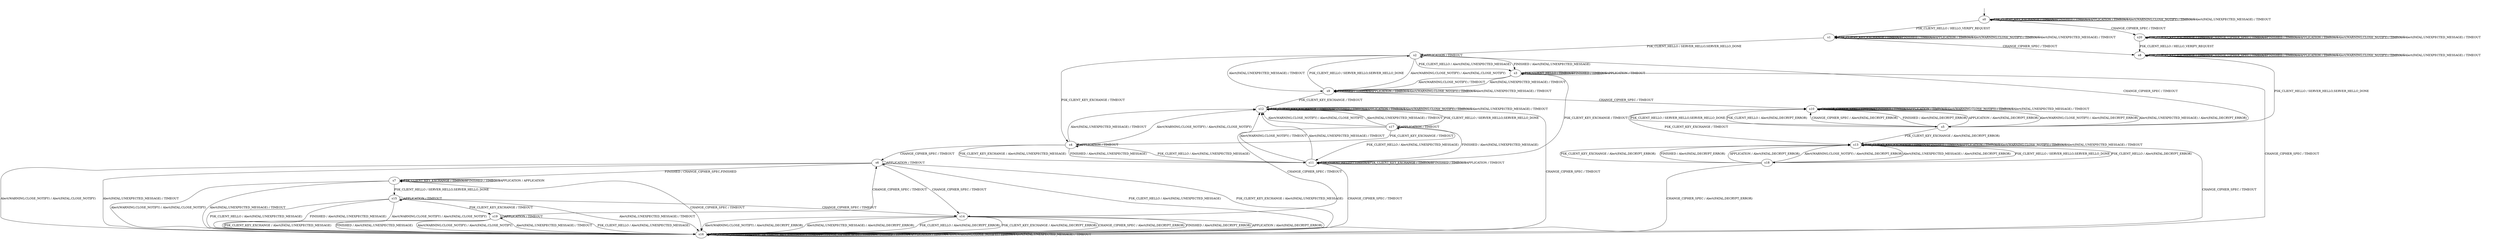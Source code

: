 digraph h5 {
s0 [label="s0"];
s1 [label="s1"];
s2 [label="s2"];
s3 [label="s3"];
s4 [label="s4"];
s5 [label="s5"];
s6 [label="s6"];
s7 [label="s7"];
s8 [label="s8"];
s9 [label="s9"];
s10 [label="s10"];
s11 [label="s11"];
s12 [label="s12"];
s13 [label="s13"];
s14 [label="s14"];
s15 [label="s15"];
s16 [label="s16"];
s17 [label="s17"];
s18 [label="s18"];
s19 [label="s19"];
s20 [label="s20"];
s0 -> s1 [label="PSK_CLIENT_HELLO / HELLO_VERIFY_REQUEST"];
s0 -> s0 [label="PSK_CLIENT_KEY_EXCHANGE / TIMEOUT"];
s0 -> s20 [label="CHANGE_CIPHER_SPEC / TIMEOUT"];
s0 -> s0 [label="FINISHED / TIMEOUT"];
s0 -> s0 [label="APPLICATION / TIMEOUT"];
s0 -> s0 [label="Alert(WARNING,CLOSE_NOTIFY) / TIMEOUT"];
s0 -> s0 [label="Alert(FATAL,UNEXPECTED_MESSAGE) / TIMEOUT"];
s1 -> s2 [label="PSK_CLIENT_HELLO / SERVER_HELLO,SERVER_HELLO_DONE"];
s1 -> s1 [label="PSK_CLIENT_KEY_EXCHANGE / TIMEOUT"];
s1 -> s8 [label="CHANGE_CIPHER_SPEC / TIMEOUT"];
s1 -> s1 [label="FINISHED / TIMEOUT"];
s1 -> s1 [label="APPLICATION / TIMEOUT"];
s1 -> s1 [label="Alert(WARNING,CLOSE_NOTIFY) / TIMEOUT"];
s1 -> s1 [label="Alert(FATAL,UNEXPECTED_MESSAGE) / TIMEOUT"];
s2 -> s3 [label="PSK_CLIENT_HELLO / Alert(FATAL,UNEXPECTED_MESSAGE)"];
s2 -> s4 [label="PSK_CLIENT_KEY_EXCHANGE / TIMEOUT"];
s2 -> s5 [label="CHANGE_CIPHER_SPEC / TIMEOUT"];
s2 -> s3 [label="FINISHED / Alert(FATAL,UNEXPECTED_MESSAGE)"];
s2 -> s2 [label="APPLICATION / TIMEOUT"];
s2 -> s9 [label="Alert(WARNING,CLOSE_NOTIFY) / Alert(FATAL,CLOSE_NOTIFY)"];
s2 -> s9 [label="Alert(FATAL,UNEXPECTED_MESSAGE) / TIMEOUT"];
s3 -> s3 [label="PSK_CLIENT_HELLO / TIMEOUT"];
s3 -> s11 [label="PSK_CLIENT_KEY_EXCHANGE / TIMEOUT"];
s3 -> s16 [label="CHANGE_CIPHER_SPEC / TIMEOUT"];
s3 -> s3 [label="FINISHED / TIMEOUT"];
s3 -> s3 [label="APPLICATION / TIMEOUT"];
s3 -> s9 [label="Alert(WARNING,CLOSE_NOTIFY) / TIMEOUT"];
s3 -> s9 [label="Alert(FATAL,UNEXPECTED_MESSAGE) / TIMEOUT"];
s4 -> s11 [label="PSK_CLIENT_HELLO / Alert(FATAL,UNEXPECTED_MESSAGE)"];
s4 -> s11 [label="PSK_CLIENT_KEY_EXCHANGE / Alert(FATAL,UNEXPECTED_MESSAGE)"];
s4 -> s6 [label="CHANGE_CIPHER_SPEC / TIMEOUT"];
s4 -> s11 [label="FINISHED / Alert(FATAL,UNEXPECTED_MESSAGE)"];
s4 -> s4 [label="APPLICATION / TIMEOUT"];
s4 -> s12 [label="Alert(WARNING,CLOSE_NOTIFY) / Alert(FATAL,CLOSE_NOTIFY)"];
s4 -> s12 [label="Alert(FATAL,UNEXPECTED_MESSAGE) / TIMEOUT"];
s5 -> s10 [label="PSK_CLIENT_HELLO / Alert(FATAL,DECRYPT_ERROR)"];
s5 -> s13 [label="PSK_CLIENT_KEY_EXCHANGE / Alert(FATAL,DECRYPT_ERROR)"];
s5 -> s10 [label="CHANGE_CIPHER_SPEC / Alert(FATAL,DECRYPT_ERROR)"];
s5 -> s10 [label="FINISHED / Alert(FATAL,DECRYPT_ERROR)"];
s5 -> s10 [label="APPLICATION / Alert(FATAL,DECRYPT_ERROR)"];
s5 -> s10 [label="Alert(WARNING,CLOSE_NOTIFY) / Alert(FATAL,DECRYPT_ERROR)"];
s5 -> s10 [label="Alert(FATAL,UNEXPECTED_MESSAGE) / Alert(FATAL,DECRYPT_ERROR)"];
s6 -> s16 [label="PSK_CLIENT_HELLO / Alert(FATAL,UNEXPECTED_MESSAGE)"];
s6 -> s16 [label="PSK_CLIENT_KEY_EXCHANGE / Alert(FATAL,UNEXPECTED_MESSAGE)"];
s6 -> s14 [label="CHANGE_CIPHER_SPEC / TIMEOUT"];
s6 -> s7 [label="FINISHED / CHANGE_CIPHER_SPEC,FINISHED"];
s6 -> s6 [label="APPLICATION / TIMEOUT"];
s6 -> s16 [label="Alert(WARNING,CLOSE_NOTIFY) / Alert(FATAL,CLOSE_NOTIFY)"];
s6 -> s16 [label="Alert(FATAL,UNEXPECTED_MESSAGE) / TIMEOUT"];
s7 -> s15 [label="PSK_CLIENT_HELLO / SERVER_HELLO,SERVER_HELLO_DONE"];
s7 -> s7 [label="PSK_CLIENT_KEY_EXCHANGE / TIMEOUT"];
s7 -> s16 [label="CHANGE_CIPHER_SPEC / TIMEOUT"];
s7 -> s7 [label="FINISHED / TIMEOUT"];
s7 -> s7 [label="APPLICATION / APPLICATION"];
s7 -> s16 [label="Alert(WARNING,CLOSE_NOTIFY) / Alert(FATAL,CLOSE_NOTIFY)"];
s7 -> s16 [label="Alert(FATAL,UNEXPECTED_MESSAGE) / TIMEOUT"];
s8 -> s5 [label="PSK_CLIENT_HELLO / SERVER_HELLO,SERVER_HELLO_DONE"];
s8 -> s8 [label="PSK_CLIENT_KEY_EXCHANGE / TIMEOUT"];
s8 -> s8 [label="CHANGE_CIPHER_SPEC / TIMEOUT"];
s8 -> s8 [label="FINISHED / TIMEOUT"];
s8 -> s8 [label="APPLICATION / TIMEOUT"];
s8 -> s8 [label="Alert(WARNING,CLOSE_NOTIFY) / TIMEOUT"];
s8 -> s8 [label="Alert(FATAL,UNEXPECTED_MESSAGE) / TIMEOUT"];
s9 -> s2 [label="PSK_CLIENT_HELLO / SERVER_HELLO,SERVER_HELLO_DONE"];
s9 -> s12 [label="PSK_CLIENT_KEY_EXCHANGE / TIMEOUT"];
s9 -> s10 [label="CHANGE_CIPHER_SPEC / TIMEOUT"];
s9 -> s9 [label="FINISHED / TIMEOUT"];
s9 -> s9 [label="APPLICATION / TIMEOUT"];
s9 -> s9 [label="Alert(WARNING,CLOSE_NOTIFY) / TIMEOUT"];
s9 -> s9 [label="Alert(FATAL,UNEXPECTED_MESSAGE) / TIMEOUT"];
s10 -> s5 [label="PSK_CLIENT_HELLO / SERVER_HELLO,SERVER_HELLO_DONE"];
s10 -> s13 [label="PSK_CLIENT_KEY_EXCHANGE / TIMEOUT"];
s10 -> s10 [label="CHANGE_CIPHER_SPEC / TIMEOUT"];
s10 -> s10 [label="FINISHED / TIMEOUT"];
s10 -> s10 [label="APPLICATION / TIMEOUT"];
s10 -> s10 [label="Alert(WARNING,CLOSE_NOTIFY) / TIMEOUT"];
s10 -> s10 [label="Alert(FATAL,UNEXPECTED_MESSAGE) / TIMEOUT"];
s11 -> s11 [label="PSK_CLIENT_HELLO / TIMEOUT"];
s11 -> s11 [label="PSK_CLIENT_KEY_EXCHANGE / TIMEOUT"];
s11 -> s16 [label="CHANGE_CIPHER_SPEC / TIMEOUT"];
s11 -> s11 [label="FINISHED / TIMEOUT"];
s11 -> s11 [label="APPLICATION / TIMEOUT"];
s11 -> s12 [label="Alert(WARNING,CLOSE_NOTIFY) / TIMEOUT"];
s11 -> s12 [label="Alert(FATAL,UNEXPECTED_MESSAGE) / TIMEOUT"];
s12 -> s17 [label="PSK_CLIENT_HELLO / SERVER_HELLO,SERVER_HELLO_DONE"];
s12 -> s12 [label="PSK_CLIENT_KEY_EXCHANGE / TIMEOUT"];
s12 -> s16 [label="CHANGE_CIPHER_SPEC / TIMEOUT"];
s12 -> s12 [label="FINISHED / TIMEOUT"];
s12 -> s12 [label="APPLICATION / TIMEOUT"];
s12 -> s12 [label="Alert(WARNING,CLOSE_NOTIFY) / TIMEOUT"];
s12 -> s12 [label="Alert(FATAL,UNEXPECTED_MESSAGE) / TIMEOUT"];
s13 -> s18 [label="PSK_CLIENT_HELLO / SERVER_HELLO,SERVER_HELLO_DONE"];
s13 -> s13 [label="PSK_CLIENT_KEY_EXCHANGE / TIMEOUT"];
s13 -> s16 [label="CHANGE_CIPHER_SPEC / TIMEOUT"];
s13 -> s13 [label="FINISHED / TIMEOUT"];
s13 -> s13 [label="APPLICATION / TIMEOUT"];
s13 -> s13 [label="Alert(WARNING,CLOSE_NOTIFY) / TIMEOUT"];
s13 -> s13 [label="Alert(FATAL,UNEXPECTED_MESSAGE) / TIMEOUT"];
s14 -> s16 [label="PSK_CLIENT_HELLO / Alert(FATAL,DECRYPT_ERROR)"];
s14 -> s16 [label="PSK_CLIENT_KEY_EXCHANGE / Alert(FATAL,DECRYPT_ERROR)"];
s14 -> s16 [label="CHANGE_CIPHER_SPEC / Alert(FATAL,DECRYPT_ERROR)"];
s14 -> s16 [label="FINISHED / Alert(FATAL,DECRYPT_ERROR)"];
s14 -> s16 [label="APPLICATION / Alert(FATAL,DECRYPT_ERROR)"];
s14 -> s16 [label="Alert(WARNING,CLOSE_NOTIFY) / Alert(FATAL,DECRYPT_ERROR)"];
s14 -> s16 [label="Alert(FATAL,UNEXPECTED_MESSAGE) / Alert(FATAL,DECRYPT_ERROR)"];
s15 -> s16 [label="PSK_CLIENT_HELLO / Alert(FATAL,UNEXPECTED_MESSAGE)"];
s15 -> s19 [label="PSK_CLIENT_KEY_EXCHANGE / TIMEOUT"];
s15 -> s14 [label="CHANGE_CIPHER_SPEC / TIMEOUT"];
s15 -> s16 [label="FINISHED / Alert(FATAL,UNEXPECTED_MESSAGE)"];
s15 -> s15 [label="APPLICATION / TIMEOUT"];
s15 -> s16 [label="Alert(WARNING,CLOSE_NOTIFY) / Alert(FATAL,CLOSE_NOTIFY)"];
s15 -> s16 [label="Alert(FATAL,UNEXPECTED_MESSAGE) / TIMEOUT"];
s16 -> s16 [label="PSK_CLIENT_HELLO / TIMEOUT"];
s16 -> s16 [label="PSK_CLIENT_KEY_EXCHANGE / TIMEOUT"];
s16 -> s16 [label="CHANGE_CIPHER_SPEC / TIMEOUT"];
s16 -> s16 [label="FINISHED / TIMEOUT"];
s16 -> s16 [label="APPLICATION / TIMEOUT"];
s16 -> s16 [label="Alert(WARNING,CLOSE_NOTIFY) / TIMEOUT"];
s16 -> s16 [label="Alert(FATAL,UNEXPECTED_MESSAGE) / TIMEOUT"];
s17 -> s11 [label="PSK_CLIENT_HELLO / Alert(FATAL,UNEXPECTED_MESSAGE)"];
s17 -> s4 [label="PSK_CLIENT_KEY_EXCHANGE / TIMEOUT"];
s17 -> s14 [label="CHANGE_CIPHER_SPEC / TIMEOUT"];
s17 -> s11 [label="FINISHED / Alert(FATAL,UNEXPECTED_MESSAGE)"];
s17 -> s17 [label="APPLICATION / TIMEOUT"];
s17 -> s12 [label="Alert(WARNING,CLOSE_NOTIFY) / Alert(FATAL,CLOSE_NOTIFY)"];
s17 -> s12 [label="Alert(FATAL,UNEXPECTED_MESSAGE) / TIMEOUT"];
s18 -> s13 [label="PSK_CLIENT_HELLO / Alert(FATAL,DECRYPT_ERROR)"];
s18 -> s13 [label="PSK_CLIENT_KEY_EXCHANGE / Alert(FATAL,DECRYPT_ERROR)"];
s18 -> s16 [label="CHANGE_CIPHER_SPEC / Alert(FATAL,DECRYPT_ERROR)"];
s18 -> s13 [label="FINISHED / Alert(FATAL,DECRYPT_ERROR)"];
s18 -> s13 [label="APPLICATION / Alert(FATAL,DECRYPT_ERROR)"];
s18 -> s13 [label="Alert(WARNING,CLOSE_NOTIFY) / Alert(FATAL,DECRYPT_ERROR)"];
s18 -> s13 [label="Alert(FATAL,UNEXPECTED_MESSAGE) / Alert(FATAL,DECRYPT_ERROR)"];
s19 -> s16 [label="PSK_CLIENT_HELLO / Alert(FATAL,UNEXPECTED_MESSAGE)"];
s19 -> s16 [label="PSK_CLIENT_KEY_EXCHANGE / Alert(FATAL,UNEXPECTED_MESSAGE)"];
s19 -> s6 [label="CHANGE_CIPHER_SPEC / TIMEOUT"];
s19 -> s16 [label="FINISHED / Alert(FATAL,UNEXPECTED_MESSAGE)"];
s19 -> s19 [label="APPLICATION / TIMEOUT"];
s19 -> s16 [label="Alert(WARNING,CLOSE_NOTIFY) / Alert(FATAL,CLOSE_NOTIFY)"];
s19 -> s16 [label="Alert(FATAL,UNEXPECTED_MESSAGE) / TIMEOUT"];
s20 -> s8 [label="PSK_CLIENT_HELLO / HELLO_VERIFY_REQUEST"];
s20 -> s20 [label="PSK_CLIENT_KEY_EXCHANGE / TIMEOUT"];
s20 -> s20 [label="CHANGE_CIPHER_SPEC / TIMEOUT"];
s20 -> s20 [label="FINISHED / TIMEOUT"];
s20 -> s20 [label="APPLICATION / TIMEOUT"];
s20 -> s20 [label="Alert(WARNING,CLOSE_NOTIFY) / TIMEOUT"];
s20 -> s20 [label="Alert(FATAL,UNEXPECTED_MESSAGE) / TIMEOUT"];
__start0 [shape=none, label=""];
__start0 -> s0 [label=""];
}
